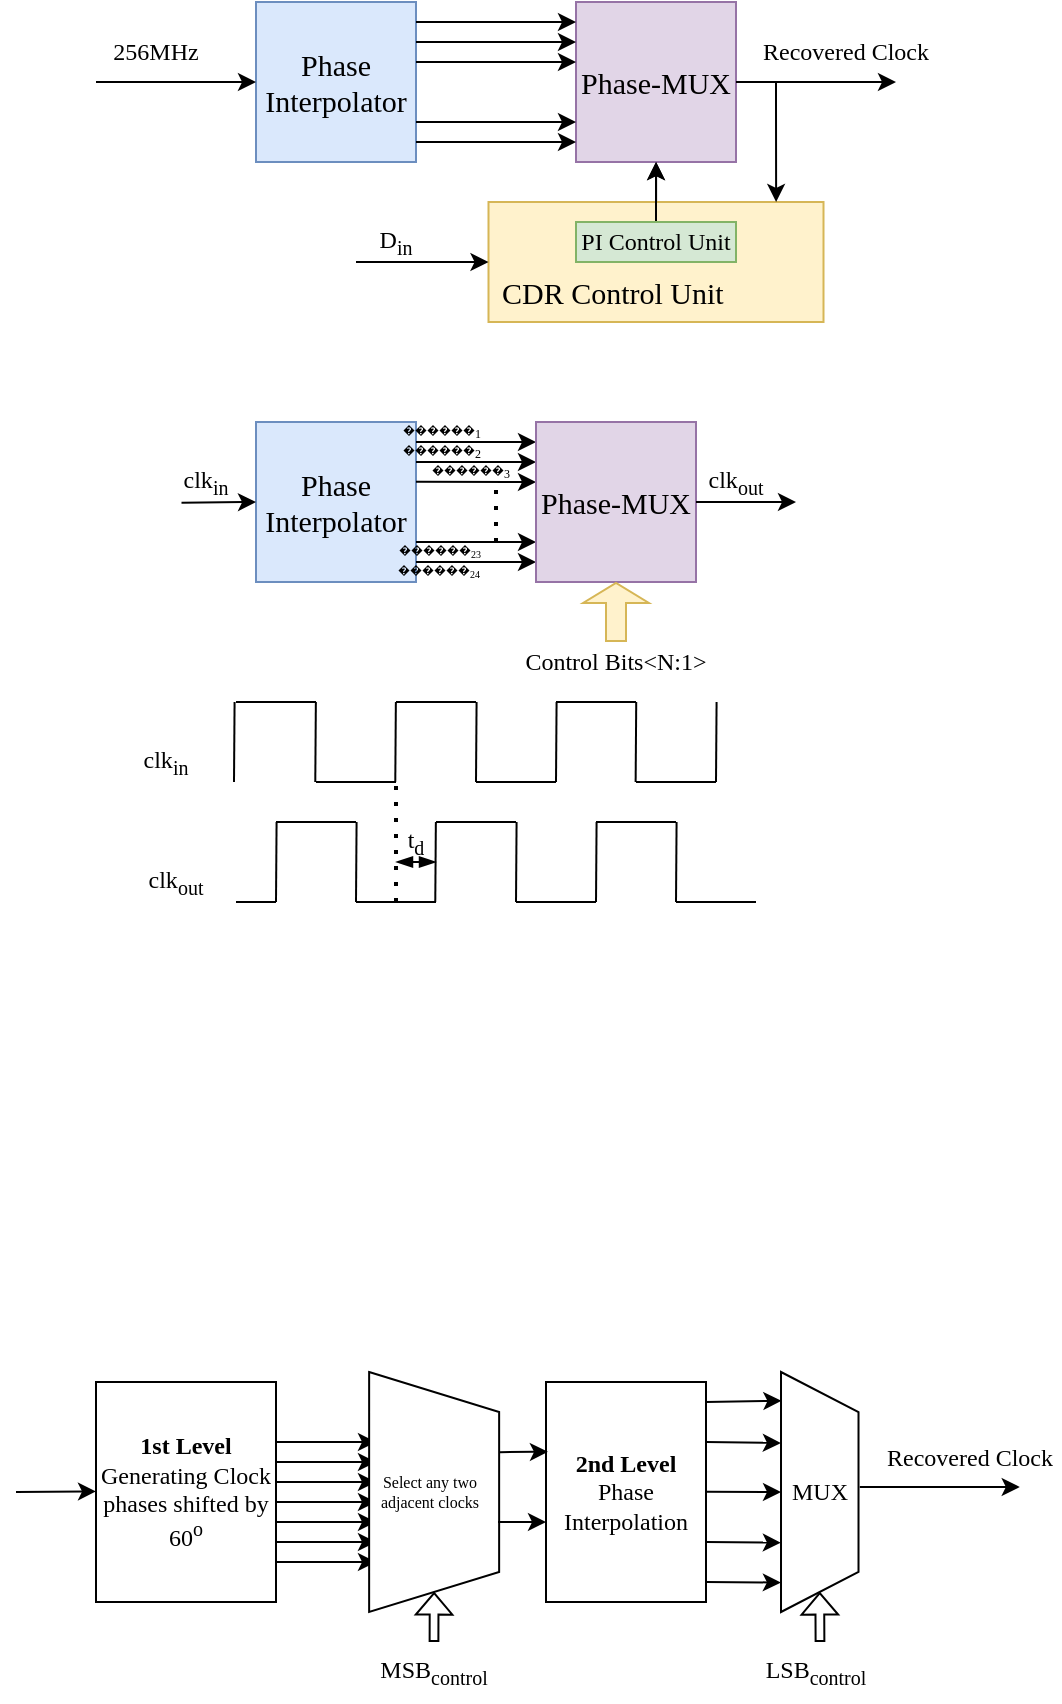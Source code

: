 <mxfile version="24.8.9">
  <diagram name="Page-1" id="OXbIw9xu9yALrL1MYpkd">
    <mxGraphModel dx="669" dy="369" grid="1" gridSize="10" guides="1" tooltips="1" connect="1" arrows="1" fold="1" page="1" pageScale="1" pageWidth="850" pageHeight="1100" math="0" shadow="0">
      <root>
        <mxCell id="0" />
        <mxCell id="1" parent="0" />
        <mxCell id="QYSgvQDud7Rm18ePPlws-1" value="&lt;font style=&quot;font-size: 15px;&quot;&gt;Phase Interpolator&lt;/font&gt;" style="whiteSpace=wrap;html=1;aspect=fixed;fontFamily=palatino;fillColor=#dae8fc;strokeColor=#6c8ebf;" parent="1" vertex="1">
          <mxGeometry x="280" y="120" width="80" height="80" as="geometry" />
        </mxCell>
        <mxCell id="QYSgvQDud7Rm18ePPlws-2" value="" style="endArrow=classic;html=1;rounded=0;entryX=0;entryY=0.5;entryDx=0;entryDy=0;" parent="1" target="QYSgvQDud7Rm18ePPlws-1" edge="1">
          <mxGeometry width="50" height="50" relative="1" as="geometry">
            <mxPoint x="200" y="160" as="sourcePoint" />
            <mxPoint x="240" y="135" as="targetPoint" />
          </mxGeometry>
        </mxCell>
        <mxCell id="QYSgvQDud7Rm18ePPlws-5" value="&lt;font face=&quot;palatino&quot;&gt;256MHz&lt;/font&gt;" style="text;strokeColor=none;align=center;fillColor=none;html=1;verticalAlign=middle;whiteSpace=wrap;rounded=0;" parent="1" vertex="1">
          <mxGeometry x="200" y="130" width="60" height="30" as="geometry" />
        </mxCell>
        <mxCell id="QYSgvQDud7Rm18ePPlws-6" value="Phase-MUX" style="whiteSpace=wrap;html=1;aspect=fixed;fontFamily=palatino;fontSize=15;fillColor=#e1d5e7;strokeColor=#9673a6;" parent="1" vertex="1">
          <mxGeometry x="440" y="120" width="80" height="80" as="geometry" />
        </mxCell>
        <mxCell id="QYSgvQDud7Rm18ePPlws-7" value="" style="endArrow=classic;html=1;rounded=0;entryX=0;entryY=0.5;entryDx=0;entryDy=0;" parent="1" edge="1">
          <mxGeometry width="50" height="50" relative="1" as="geometry">
            <mxPoint x="360" y="130" as="sourcePoint" />
            <mxPoint x="440" y="130" as="targetPoint" />
          </mxGeometry>
        </mxCell>
        <mxCell id="QYSgvQDud7Rm18ePPlws-8" value="" style="endArrow=classic;html=1;rounded=0;entryX=0;entryY=0.5;entryDx=0;entryDy=0;" parent="1" edge="1">
          <mxGeometry width="50" height="50" relative="1" as="geometry">
            <mxPoint x="360" y="140" as="sourcePoint" />
            <mxPoint x="440" y="140" as="targetPoint" />
          </mxGeometry>
        </mxCell>
        <mxCell id="QYSgvQDud7Rm18ePPlws-9" value="" style="endArrow=classic;html=1;rounded=0;entryX=0;entryY=0.5;entryDx=0;entryDy=0;" parent="1" edge="1">
          <mxGeometry width="50" height="50" relative="1" as="geometry">
            <mxPoint x="360" y="150" as="sourcePoint" />
            <mxPoint x="440" y="150" as="targetPoint" />
          </mxGeometry>
        </mxCell>
        <mxCell id="QYSgvQDud7Rm18ePPlws-10" value="" style="endArrow=classic;html=1;rounded=0;entryX=0;entryY=0.5;entryDx=0;entryDy=0;" parent="1" edge="1">
          <mxGeometry width="50" height="50" relative="1" as="geometry">
            <mxPoint x="360" y="180" as="sourcePoint" />
            <mxPoint x="440" y="180" as="targetPoint" />
          </mxGeometry>
        </mxCell>
        <mxCell id="QYSgvQDud7Rm18ePPlws-11" value="" style="endArrow=classic;html=1;rounded=0;entryX=0;entryY=0.5;entryDx=0;entryDy=0;" parent="1" edge="1">
          <mxGeometry width="50" height="50" relative="1" as="geometry">
            <mxPoint x="360" y="190" as="sourcePoint" />
            <mxPoint x="440" y="190" as="targetPoint" />
          </mxGeometry>
        </mxCell>
        <mxCell id="QYSgvQDud7Rm18ePPlws-17" value="" style="edgeStyle=orthogonalEdgeStyle;rounded=0;orthogonalLoop=1;jettySize=auto;html=1;" parent="1" source="QYSgvQDud7Rm18ePPlws-16" target="QYSgvQDud7Rm18ePPlws-6" edge="1">
          <mxGeometry relative="1" as="geometry" />
        </mxCell>
        <mxCell id="QYSgvQDud7Rm18ePPlws-16" value="CDR Control Unit" style="rounded=0;whiteSpace=wrap;html=1;fontFamily=palatino;fontSize=15;align=left;spacingTop=30;spacingLeft=5;fillColor=#fff2cc;strokeColor=#d6b656;" parent="1" vertex="1">
          <mxGeometry x="396.25" y="220" width="167.5" height="60" as="geometry" />
        </mxCell>
        <mxCell id="QYSgvQDud7Rm18ePPlws-19" value="" style="edgeStyle=orthogonalEdgeStyle;rounded=0;orthogonalLoop=1;jettySize=auto;html=1;" parent="1" source="QYSgvQDud7Rm18ePPlws-18" target="QYSgvQDud7Rm18ePPlws-6" edge="1">
          <mxGeometry relative="1" as="geometry" />
        </mxCell>
        <mxCell id="QYSgvQDud7Rm18ePPlws-18" value="PI Control Unit" style="rounded=0;whiteSpace=wrap;html=1;fontFamily=palatino;fillColor=#d5e8d4;strokeColor=#82b366;" parent="1" vertex="1">
          <mxGeometry x="440" y="230" width="80" height="20" as="geometry" />
        </mxCell>
        <mxCell id="QYSgvQDud7Rm18ePPlws-20" value="" style="endArrow=classic;html=1;rounded=0;" parent="1" edge="1">
          <mxGeometry width="50" height="50" relative="1" as="geometry">
            <mxPoint x="520" y="160" as="sourcePoint" />
            <mxPoint x="600" y="160" as="targetPoint" />
          </mxGeometry>
        </mxCell>
        <mxCell id="QYSgvQDud7Rm18ePPlws-21" value="" style="endArrow=classic;html=1;rounded=0;entryX=0.978;entryY=0;entryDx=0;entryDy=0;entryPerimeter=0;" parent="1" edge="1">
          <mxGeometry width="50" height="50" relative="1" as="geometry">
            <mxPoint x="540" y="160" as="sourcePoint" />
            <mxPoint x="540.065" y="220" as="targetPoint" />
            <Array as="points">
              <mxPoint x="540" y="170" />
            </Array>
          </mxGeometry>
        </mxCell>
        <mxCell id="QYSgvQDud7Rm18ePPlws-22" value="" style="endArrow=classic;html=1;rounded=0;entryX=0;entryY=0.5;entryDx=0;entryDy=0;" parent="1" target="QYSgvQDud7Rm18ePPlws-16" edge="1">
          <mxGeometry width="50" height="50" relative="1" as="geometry">
            <mxPoint x="330" y="250" as="sourcePoint" />
            <mxPoint x="380" y="215" as="targetPoint" />
          </mxGeometry>
        </mxCell>
        <mxCell id="QYSgvQDud7Rm18ePPlws-23" value="&lt;font face=&quot;palatino&quot;&gt;D&lt;sub&gt;in&lt;/sub&gt;&lt;/font&gt;" style="text;strokeColor=none;align=center;fillColor=none;html=1;verticalAlign=middle;whiteSpace=wrap;rounded=0;" parent="1" vertex="1">
          <mxGeometry x="320" y="225" width="60" height="30" as="geometry" />
        </mxCell>
        <mxCell id="QYSgvQDud7Rm18ePPlws-24" value="&lt;font face=&quot;palatino&quot;&gt;Recovered Clock&lt;/font&gt;" style="text;strokeColor=none;align=center;fillColor=none;html=1;verticalAlign=middle;whiteSpace=wrap;rounded=0;" parent="1" vertex="1">
          <mxGeometry x="530" y="130" width="90" height="30" as="geometry" />
        </mxCell>
        <mxCell id="QYSgvQDud7Rm18ePPlws-46" value="&lt;font style=&quot;font-size: 15px;&quot;&gt;Phase Interpolator&lt;/font&gt;" style="whiteSpace=wrap;html=1;aspect=fixed;fontFamily=palatino;fillColor=#dae8fc;strokeColor=#6c8ebf;" parent="1" vertex="1">
          <mxGeometry x="280" y="330" width="80" height="80" as="geometry" />
        </mxCell>
        <mxCell id="QYSgvQDud7Rm18ePPlws-47" value="" style="endArrow=classic;html=1;rounded=0;entryX=0;entryY=0.5;entryDx=0;entryDy=0;exitX=0.092;exitY=1.017;exitDx=0;exitDy=0;exitPerimeter=0;" parent="1" source="QYSgvQDud7Rm18ePPlws-48" target="QYSgvQDud7Rm18ePPlws-46" edge="1">
          <mxGeometry width="50" height="50" relative="1" as="geometry">
            <mxPoint x="220" y="370" as="sourcePoint" />
            <mxPoint x="240" y="345" as="targetPoint" />
          </mxGeometry>
        </mxCell>
        <mxCell id="QYSgvQDud7Rm18ePPlws-48" value="&lt;font face=&quot;palatino&quot;&gt;clk&lt;sub&gt;in&lt;/sub&gt;&lt;/font&gt;" style="text;strokeColor=none;align=center;fillColor=none;html=1;verticalAlign=middle;whiteSpace=wrap;rounded=0;" parent="1" vertex="1">
          <mxGeometry x="240" y="350" width="30" height="20" as="geometry" />
        </mxCell>
        <mxCell id="QYSgvQDud7Rm18ePPlws-49" value="" style="endArrow=classic;html=1;rounded=0;" parent="1" edge="1">
          <mxGeometry width="50" height="50" relative="1" as="geometry">
            <mxPoint x="360" y="340" as="sourcePoint" />
            <mxPoint x="420" y="340" as="targetPoint" />
          </mxGeometry>
        </mxCell>
        <mxCell id="QYSgvQDud7Rm18ePPlws-50" value="" style="endArrow=classic;html=1;rounded=0;" parent="1" edge="1">
          <mxGeometry width="50" height="50" relative="1" as="geometry">
            <mxPoint x="360" y="350" as="sourcePoint" />
            <mxPoint x="420" y="350" as="targetPoint" />
          </mxGeometry>
        </mxCell>
        <mxCell id="QYSgvQDud7Rm18ePPlws-51" value="" style="endArrow=classic;html=1;rounded=0;" parent="1" edge="1">
          <mxGeometry width="50" height="50" relative="1" as="geometry">
            <mxPoint x="360" y="359.84" as="sourcePoint" />
            <mxPoint x="420" y="360" as="targetPoint" />
          </mxGeometry>
        </mxCell>
        <mxCell id="QYSgvQDud7Rm18ePPlws-52" value="" style="endArrow=classic;html=1;rounded=0;" parent="1" edge="1">
          <mxGeometry width="50" height="50" relative="1" as="geometry">
            <mxPoint x="360" y="390" as="sourcePoint" />
            <mxPoint x="420" y="390" as="targetPoint" />
          </mxGeometry>
        </mxCell>
        <mxCell id="QYSgvQDud7Rm18ePPlws-53" value="" style="endArrow=classic;html=1;rounded=0;" parent="1" edge="1">
          <mxGeometry width="50" height="50" relative="1" as="geometry">
            <mxPoint x="360" y="400" as="sourcePoint" />
            <mxPoint x="420" y="400" as="targetPoint" />
          </mxGeometry>
        </mxCell>
        <mxCell id="QYSgvQDud7Rm18ePPlws-54" value="" style="endArrow=none;dashed=1;html=1;dashPattern=1 3;strokeWidth=2;rounded=0;" parent="1" edge="1">
          <mxGeometry width="50" height="50" relative="1" as="geometry">
            <mxPoint x="400" y="390" as="sourcePoint" />
            <mxPoint x="400" y="360" as="targetPoint" />
          </mxGeometry>
        </mxCell>
        <mxCell id="QYSgvQDud7Rm18ePPlws-55" value="&lt;p style=&quot;margin-top: 7.68pt; margin-bottom: 0pt; margin-left: 0in; text-align: left; direction: ltr; unicode-bidi: embed; word-break: normal; font-size: 6px;&quot;&gt;&lt;span style=&quot;font-size: 6px; font-family: &amp;quot;Palatino Linotype&amp;quot;;&quot;&gt;������&lt;sub style=&quot;font-size: 6px;&quot;&gt;1&lt;/sub&gt;&lt;/span&gt;&lt;/p&gt;" style="text;strokeColor=none;align=center;fillColor=none;html=1;verticalAlign=middle;whiteSpace=wrap;rounded=0;fontSize=6;" parent="1" vertex="1">
          <mxGeometry x="366.25" y="330" width="13.75" as="geometry" />
        </mxCell>
        <mxCell id="QYSgvQDud7Rm18ePPlws-56" value="&lt;p style=&quot;margin-top: 7.68pt; margin-bottom: 0pt; margin-left: 0in; text-align: left; direction: ltr; unicode-bidi: embed; word-break: normal; font-size: 6px;&quot;&gt;&lt;span style=&quot;font-family: &amp;quot;Palatino Linotype&amp;quot;; font-size: 6px;&quot;&gt;������&lt;sub style=&quot;font-size: 6px;&quot;&gt;2&lt;/sub&gt;&lt;/span&gt;&lt;/p&gt;" style="text;strokeColor=none;align=center;fillColor=none;html=1;verticalAlign=middle;whiteSpace=wrap;rounded=0;fontSize=6;" parent="1" vertex="1">
          <mxGeometry x="363.13" y="340" width="20" as="geometry" />
        </mxCell>
        <mxCell id="QYSgvQDud7Rm18ePPlws-57" value="&lt;p style=&quot;margin-top: 7.68pt; margin-bottom: 0pt; margin-left: 0in; text-align: left; direction: ltr; unicode-bidi: embed; word-break: normal; font-size: 6px;&quot;&gt;&lt;span style=&quot;font-size: 6px;&quot;&gt;������&lt;font style=&quot;font-size: 6px;&quot; face=&quot;Palatino Linotype&quot;&gt;&lt;sub style=&quot;font-size: 6px;&quot;&gt;3&lt;/sub&gt;&lt;/font&gt;&lt;/span&gt;&lt;/p&gt;" style="text;whiteSpace=wrap;html=1;fontSize=6;verticalAlign=middle;" parent="1" vertex="1">
          <mxGeometry x="366.25" y="350" width="0.63" as="geometry" />
        </mxCell>
        <mxCell id="QYSgvQDud7Rm18ePPlws-58" value="&lt;p style=&quot;margin-top: 7.68pt; margin-bottom: 0pt; margin-left: 0in; text-indent: 0in; text-align: left; direction: ltr; unicode-bidi: embed; word-break: normal; font-size: 6px;&quot;&gt;&lt;span style=&quot;font-family: &amp;quot;Palatino Linotype&amp;quot;;&quot;&gt;������&lt;sub&gt;24&lt;/sub&gt;&lt;/span&gt;&lt;/p&gt;" style="text;strokeColor=none;align=center;fillColor=none;html=1;verticalAlign=middle;whiteSpace=wrap;rounded=0;" parent="1" vertex="1">
          <mxGeometry x="363.13" y="400" width="16.87" as="geometry" />
        </mxCell>
        <mxCell id="QYSgvQDud7Rm18ePPlws-59" value="&lt;p style=&quot;margin-top: 7.68pt; margin-bottom: 0pt; margin-left: 0in; text-indent: 0in; text-align: left; direction: ltr; unicode-bidi: embed; word-break: normal; font-size: 6px;&quot;&gt;&lt;span style=&quot;font-family: &amp;quot;Palatino Linotype&amp;quot;;&quot;&gt;������&lt;sub&gt;23&lt;/sub&gt;&lt;/span&gt;&lt;/p&gt;" style="text;strokeColor=none;align=center;fillColor=none;html=1;verticalAlign=middle;whiteSpace=wrap;rounded=0;" parent="1" vertex="1">
          <mxGeometry x="368.75" y="390" width="5.63" as="geometry" />
        </mxCell>
        <mxCell id="QYSgvQDud7Rm18ePPlws-60" value="Phase-MUX" style="whiteSpace=wrap;html=1;aspect=fixed;fontFamily=palatino;fontSize=15;fillColor=#e1d5e7;strokeColor=#9673a6;" parent="1" vertex="1">
          <mxGeometry x="420" y="330" width="80" height="80" as="geometry" />
        </mxCell>
        <mxCell id="QYSgvQDud7Rm18ePPlws-61" value="" style="shape=flexArrow;endArrow=classic;html=1;rounded=0;entryX=0.5;entryY=1;entryDx=0;entryDy=0;endWidth=21.875;endSize=3.0;fillColor=#fff2cc;strokeColor=#d6b656;" parent="1" source="QYSgvQDud7Rm18ePPlws-62" target="QYSgvQDud7Rm18ePPlws-60" edge="1">
          <mxGeometry width="50" height="50" relative="1" as="geometry">
            <mxPoint x="480" y="440" as="sourcePoint" />
            <mxPoint x="520" y="420" as="targetPoint" />
          </mxGeometry>
        </mxCell>
        <mxCell id="QYSgvQDud7Rm18ePPlws-62" value="&lt;font face=&quot;palatino&quot;&gt;Control Bits&amp;lt;N:1&amp;gt;&lt;/font&gt;" style="text;strokeColor=none;align=center;fillColor=none;html=1;verticalAlign=middle;whiteSpace=wrap;rounded=0;" parent="1" vertex="1">
          <mxGeometry x="405" y="440" width="110" height="20" as="geometry" />
        </mxCell>
        <mxCell id="QYSgvQDud7Rm18ePPlws-63" value="" style="endArrow=classic;html=1;rounded=0;" parent="1" edge="1">
          <mxGeometry width="50" height="50" relative="1" as="geometry">
            <mxPoint x="500" y="370" as="sourcePoint" />
            <mxPoint x="550" y="370" as="targetPoint" />
          </mxGeometry>
        </mxCell>
        <mxCell id="QYSgvQDud7Rm18ePPlws-66" value="&lt;font face=&quot;palatino&quot;&gt;clk&lt;sub&gt;out&lt;/sub&gt;&lt;/font&gt;" style="text;strokeColor=none;align=center;fillColor=none;html=1;verticalAlign=middle;whiteSpace=wrap;rounded=0;" parent="1" vertex="1">
          <mxGeometry x="500" y="350" width="40" height="20" as="geometry" />
        </mxCell>
        <mxCell id="QYSgvQDud7Rm18ePPlws-72" value="" style="endArrow=none;html=1;rounded=0;" parent="1" edge="1">
          <mxGeometry width="50" height="50" relative="1" as="geometry">
            <mxPoint x="269" y="510" as="sourcePoint" />
            <mxPoint x="269.29" y="470" as="targetPoint" />
          </mxGeometry>
        </mxCell>
        <mxCell id="QYSgvQDud7Rm18ePPlws-73" value="" style="endArrow=none;html=1;rounded=0;" parent="1" edge="1">
          <mxGeometry width="50" height="50" relative="1" as="geometry">
            <mxPoint x="309.64" y="510" as="sourcePoint" />
            <mxPoint x="309.93" y="470" as="targetPoint" />
          </mxGeometry>
        </mxCell>
        <mxCell id="QYSgvQDud7Rm18ePPlws-74" value="" style="endArrow=none;html=1;rounded=0;" parent="1" edge="1">
          <mxGeometry width="50" height="50" relative="1" as="geometry">
            <mxPoint x="349.64" y="510" as="sourcePoint" />
            <mxPoint x="349.93" y="470" as="targetPoint" />
          </mxGeometry>
        </mxCell>
        <mxCell id="QYSgvQDud7Rm18ePPlws-75" value="" style="endArrow=none;html=1;rounded=0;" parent="1" edge="1">
          <mxGeometry width="50" height="50" relative="1" as="geometry">
            <mxPoint x="390" y="510" as="sourcePoint" />
            <mxPoint x="390.29" y="470" as="targetPoint" />
          </mxGeometry>
        </mxCell>
        <mxCell id="QYSgvQDud7Rm18ePPlws-76" value="" style="endArrow=none;html=1;rounded=0;" parent="1" edge="1">
          <mxGeometry width="50" height="50" relative="1" as="geometry">
            <mxPoint x="430" y="510" as="sourcePoint" />
            <mxPoint x="430.29" y="470" as="targetPoint" />
          </mxGeometry>
        </mxCell>
        <mxCell id="QYSgvQDud7Rm18ePPlws-77" value="" style="endArrow=none;html=1;rounded=0;" parent="1" edge="1">
          <mxGeometry width="50" height="50" relative="1" as="geometry">
            <mxPoint x="469.82" y="510" as="sourcePoint" />
            <mxPoint x="470.11" y="470" as="targetPoint" />
          </mxGeometry>
        </mxCell>
        <mxCell id="QYSgvQDud7Rm18ePPlws-78" value="" style="endArrow=none;html=1;rounded=0;" parent="1" edge="1">
          <mxGeometry width="50" height="50" relative="1" as="geometry">
            <mxPoint x="510" y="510" as="sourcePoint" />
            <mxPoint x="510.29" y="470" as="targetPoint" />
          </mxGeometry>
        </mxCell>
        <mxCell id="QYSgvQDud7Rm18ePPlws-79" value="" style="endArrow=none;html=1;rounded=0;" parent="1" edge="1">
          <mxGeometry width="50" height="50" relative="1" as="geometry">
            <mxPoint x="290" y="570" as="sourcePoint" />
            <mxPoint x="290.29" y="530" as="targetPoint" />
          </mxGeometry>
        </mxCell>
        <mxCell id="QYSgvQDud7Rm18ePPlws-80" value="" style="endArrow=none;html=1;rounded=0;" parent="1" edge="1">
          <mxGeometry width="50" height="50" relative="1" as="geometry">
            <mxPoint x="330" y="570" as="sourcePoint" />
            <mxPoint x="330.29" y="530" as="targetPoint" />
          </mxGeometry>
        </mxCell>
        <mxCell id="QYSgvQDud7Rm18ePPlws-81" value="" style="endArrow=none;html=1;rounded=0;" parent="1" edge="1">
          <mxGeometry width="50" height="50" relative="1" as="geometry">
            <mxPoint x="369.64" y="570" as="sourcePoint" />
            <mxPoint x="369.93" y="530" as="targetPoint" />
          </mxGeometry>
        </mxCell>
        <mxCell id="QYSgvQDud7Rm18ePPlws-82" value="" style="endArrow=none;html=1;rounded=0;" parent="1" edge="1">
          <mxGeometry width="50" height="50" relative="1" as="geometry">
            <mxPoint x="410" y="570" as="sourcePoint" />
            <mxPoint x="410.29" y="530" as="targetPoint" />
          </mxGeometry>
        </mxCell>
        <mxCell id="QYSgvQDud7Rm18ePPlws-83" value="" style="endArrow=none;html=1;rounded=0;" parent="1" edge="1">
          <mxGeometry width="50" height="50" relative="1" as="geometry">
            <mxPoint x="450" y="570" as="sourcePoint" />
            <mxPoint x="450.29" y="530" as="targetPoint" />
          </mxGeometry>
        </mxCell>
        <mxCell id="QYSgvQDud7Rm18ePPlws-84" value="" style="endArrow=none;html=1;rounded=0;" parent="1" edge="1">
          <mxGeometry width="50" height="50" relative="1" as="geometry">
            <mxPoint x="490" y="570" as="sourcePoint" />
            <mxPoint x="490.29" y="530" as="targetPoint" />
          </mxGeometry>
        </mxCell>
        <mxCell id="QYSgvQDud7Rm18ePPlws-85" value="" style="endArrow=none;html=1;rounded=0;" parent="1" edge="1">
          <mxGeometry width="50" height="50" relative="1" as="geometry">
            <mxPoint x="310" y="510" as="sourcePoint" />
            <mxPoint x="350" y="510" as="targetPoint" />
          </mxGeometry>
        </mxCell>
        <mxCell id="QYSgvQDud7Rm18ePPlws-86" value="" style="endArrow=none;html=1;rounded=0;" parent="1" edge="1">
          <mxGeometry width="50" height="50" relative="1" as="geometry">
            <mxPoint x="270" y="470" as="sourcePoint" />
            <mxPoint x="310" y="470" as="targetPoint" />
          </mxGeometry>
        </mxCell>
        <mxCell id="QYSgvQDud7Rm18ePPlws-87" value="" style="endArrow=none;html=1;rounded=0;" parent="1" edge="1">
          <mxGeometry width="50" height="50" relative="1" as="geometry">
            <mxPoint x="290" y="530" as="sourcePoint" />
            <mxPoint x="330" y="530" as="targetPoint" />
          </mxGeometry>
        </mxCell>
        <mxCell id="QYSgvQDud7Rm18ePPlws-88" value="" style="endArrow=none;html=1;rounded=0;" parent="1" edge="1">
          <mxGeometry width="50" height="50" relative="1" as="geometry">
            <mxPoint x="350" y="470" as="sourcePoint" />
            <mxPoint x="390" y="470" as="targetPoint" />
          </mxGeometry>
        </mxCell>
        <mxCell id="QYSgvQDud7Rm18ePPlws-89" value="" style="endArrow=none;html=1;rounded=0;" parent="1" edge="1">
          <mxGeometry width="50" height="50" relative="1" as="geometry">
            <mxPoint x="390" y="510" as="sourcePoint" />
            <mxPoint x="430" y="510" as="targetPoint" />
          </mxGeometry>
        </mxCell>
        <mxCell id="QYSgvQDud7Rm18ePPlws-90" value="" style="endArrow=none;html=1;rounded=0;" parent="1" edge="1">
          <mxGeometry width="50" height="50" relative="1" as="geometry">
            <mxPoint x="430" y="470" as="sourcePoint" />
            <mxPoint x="470" y="470" as="targetPoint" />
          </mxGeometry>
        </mxCell>
        <mxCell id="QYSgvQDud7Rm18ePPlws-91" value="" style="endArrow=none;html=1;rounded=0;" parent="1" edge="1">
          <mxGeometry width="50" height="50" relative="1" as="geometry">
            <mxPoint x="330" y="570" as="sourcePoint" />
            <mxPoint x="370" y="570" as="targetPoint" />
          </mxGeometry>
        </mxCell>
        <mxCell id="QYSgvQDud7Rm18ePPlws-92" value="" style="endArrow=none;html=1;rounded=0;" parent="1" edge="1">
          <mxGeometry width="50" height="50" relative="1" as="geometry">
            <mxPoint x="470" y="510" as="sourcePoint" />
            <mxPoint x="510" y="510" as="targetPoint" />
          </mxGeometry>
        </mxCell>
        <mxCell id="QYSgvQDud7Rm18ePPlws-93" value="" style="endArrow=none;html=1;rounded=0;" parent="1" edge="1">
          <mxGeometry width="50" height="50" relative="1" as="geometry">
            <mxPoint x="370" y="530" as="sourcePoint" />
            <mxPoint x="410" y="530" as="targetPoint" />
          </mxGeometry>
        </mxCell>
        <mxCell id="QYSgvQDud7Rm18ePPlws-94" value="" style="endArrow=none;html=1;rounded=0;" parent="1" edge="1">
          <mxGeometry width="50" height="50" relative="1" as="geometry">
            <mxPoint x="410" y="570" as="sourcePoint" />
            <mxPoint x="450" y="570" as="targetPoint" />
          </mxGeometry>
        </mxCell>
        <mxCell id="QYSgvQDud7Rm18ePPlws-95" value="" style="endArrow=none;html=1;rounded=0;" parent="1" edge="1">
          <mxGeometry width="50" height="50" relative="1" as="geometry">
            <mxPoint x="450" y="530" as="sourcePoint" />
            <mxPoint x="490" y="530" as="targetPoint" />
          </mxGeometry>
        </mxCell>
        <mxCell id="QYSgvQDud7Rm18ePPlws-96" value="" style="endArrow=none;html=1;rounded=0;" parent="1" edge="1">
          <mxGeometry width="50" height="50" relative="1" as="geometry">
            <mxPoint x="490" y="570" as="sourcePoint" />
            <mxPoint x="530" y="570" as="targetPoint" />
          </mxGeometry>
        </mxCell>
        <mxCell id="QYSgvQDud7Rm18ePPlws-97" value="" style="endArrow=none;dashed=1;html=1;dashPattern=1 3;strokeWidth=2;rounded=0;" parent="1" edge="1">
          <mxGeometry width="50" height="50" relative="1" as="geometry">
            <mxPoint x="350" y="570" as="sourcePoint" />
            <mxPoint x="350" y="510" as="targetPoint" />
          </mxGeometry>
        </mxCell>
        <mxCell id="QYSgvQDud7Rm18ePPlws-98" value="" style="endArrow=none;html=1;rounded=0;" parent="1" edge="1">
          <mxGeometry width="50" height="50" relative="1" as="geometry">
            <mxPoint x="270" y="570" as="sourcePoint" />
            <mxPoint x="290" y="570" as="targetPoint" />
          </mxGeometry>
        </mxCell>
        <mxCell id="QYSgvQDud7Rm18ePPlws-99" value="&lt;font face=&quot;palatino&quot;&gt;clk&lt;sub&gt;in&lt;/sub&gt;&lt;/font&gt;" style="text;strokeColor=none;align=center;fillColor=none;html=1;verticalAlign=middle;whiteSpace=wrap;rounded=0;" parent="1" vertex="1">
          <mxGeometry x="220" y="490" width="30" height="20" as="geometry" />
        </mxCell>
        <mxCell id="QYSgvQDud7Rm18ePPlws-100" value="&lt;font face=&quot;palatino&quot;&gt;clk&lt;sub&gt;out&lt;/sub&gt;&lt;/font&gt;" style="text;strokeColor=none;align=center;fillColor=none;html=1;verticalAlign=middle;whiteSpace=wrap;rounded=0;" parent="1" vertex="1">
          <mxGeometry x="220" y="550" width="40" height="20" as="geometry" />
        </mxCell>
        <mxCell id="QYSgvQDud7Rm18ePPlws-101" value="" style="endArrow=blockThin;startArrow=blockThin;html=1;rounded=0;strokeWidth=1;jumpSize=5;curved=1;startFill=1;endFill=1;" parent="1" edge="1">
          <mxGeometry width="50" height="50" relative="1" as="geometry">
            <mxPoint x="350" y="550" as="sourcePoint" />
            <mxPoint x="370" y="550" as="targetPoint" />
          </mxGeometry>
        </mxCell>
        <mxCell id="QYSgvQDud7Rm18ePPlws-103" value="t&lt;font&gt;&lt;sub&gt;d&lt;/sub&gt;&lt;/font&gt;" style="text;strokeColor=none;align=center;fillColor=none;html=1;verticalAlign=middle;whiteSpace=wrap;rounded=0;fontFamily=palatino;" parent="1" vertex="1">
          <mxGeometry x="350" y="530" width="20" height="20" as="geometry" />
        </mxCell>
        <mxCell id="QWjKBm3lf70nuH9CTsI9-19" value="&lt;div&gt;&lt;b&gt;1st Level&lt;/b&gt;&lt;/div&gt;Generating Clock phases shifted by 60&lt;span&gt;&lt;sup&gt;o&lt;/sup&gt;&lt;/span&gt;" style="rounded=0;whiteSpace=wrap;html=1;fontSize=12;fontFamily=palatino;" vertex="1" parent="1">
          <mxGeometry x="200" y="810" width="90" height="110" as="geometry" />
        </mxCell>
        <mxCell id="QWjKBm3lf70nuH9CTsI9-20" value="" style="endArrow=classic;html=1;rounded=0;entryX=0;entryY=0.5;entryDx=0;entryDy=0;fontFamily=palatino;" edge="1" parent="1">
          <mxGeometry width="50" height="50" relative="1" as="geometry">
            <mxPoint x="160" y="865" as="sourcePoint" />
            <mxPoint x="200" y="864.73" as="targetPoint" />
          </mxGeometry>
        </mxCell>
        <mxCell id="QWjKBm3lf70nuH9CTsI9-22" value="&lt;b&gt;2nd Level&lt;/b&gt;&lt;div&gt;Phase Interpolation&lt;/div&gt;" style="rounded=0;whiteSpace=wrap;html=1;fontFamily=palatino;" vertex="1" parent="1">
          <mxGeometry x="425" y="810" width="80" height="110" as="geometry" />
        </mxCell>
        <mxCell id="QWjKBm3lf70nuH9CTsI9-23" value="" style="endArrow=classic;html=1;rounded=0;fontFamily=palatino;" edge="1" parent="1">
          <mxGeometry width="50" height="50" relative="1" as="geometry">
            <mxPoint x="290" y="840" as="sourcePoint" />
            <mxPoint x="340" y="840" as="targetPoint" />
          </mxGeometry>
        </mxCell>
        <mxCell id="QWjKBm3lf70nuH9CTsI9-24" value="" style="endArrow=classic;html=1;rounded=0;fontFamily=palatino;" edge="1" parent="1">
          <mxGeometry width="50" height="50" relative="1" as="geometry">
            <mxPoint x="290" y="850" as="sourcePoint" />
            <mxPoint x="340" y="850" as="targetPoint" />
          </mxGeometry>
        </mxCell>
        <mxCell id="QWjKBm3lf70nuH9CTsI9-25" value="" style="endArrow=classic;html=1;rounded=0;fontFamily=palatino;" edge="1" parent="1">
          <mxGeometry width="50" height="50" relative="1" as="geometry">
            <mxPoint x="290" y="860" as="sourcePoint" />
            <mxPoint x="340" y="860" as="targetPoint" />
          </mxGeometry>
        </mxCell>
        <mxCell id="QWjKBm3lf70nuH9CTsI9-26" value="" style="endArrow=classic;html=1;rounded=0;fontFamily=palatino;" edge="1" parent="1">
          <mxGeometry width="50" height="50" relative="1" as="geometry">
            <mxPoint x="290" y="870" as="sourcePoint" />
            <mxPoint x="340" y="870" as="targetPoint" />
          </mxGeometry>
        </mxCell>
        <mxCell id="QWjKBm3lf70nuH9CTsI9-27" value="" style="endArrow=classic;html=1;rounded=0;fontFamily=palatino;" edge="1" parent="1">
          <mxGeometry width="50" height="50" relative="1" as="geometry">
            <mxPoint x="290" y="890" as="sourcePoint" />
            <mxPoint x="340" y="890" as="targetPoint" />
          </mxGeometry>
        </mxCell>
        <mxCell id="QWjKBm3lf70nuH9CTsI9-28" value="" style="endArrow=classic;html=1;rounded=0;fontFamily=palatino;" edge="1" parent="1">
          <mxGeometry width="50" height="50" relative="1" as="geometry">
            <mxPoint x="290" y="900" as="sourcePoint" />
            <mxPoint x="340" y="900" as="targetPoint" />
          </mxGeometry>
        </mxCell>
        <mxCell id="QWjKBm3lf70nuH9CTsI9-29" value="" style="endArrow=classic;html=1;rounded=0;fontFamily=palatino;" edge="1" parent="1">
          <mxGeometry width="50" height="50" relative="1" as="geometry">
            <mxPoint x="290" y="880" as="sourcePoint" />
            <mxPoint x="340" y="880" as="targetPoint" />
          </mxGeometry>
        </mxCell>
        <mxCell id="QWjKBm3lf70nuH9CTsI9-31" value="" style="shape=trapezoid;perimeter=trapezoidPerimeter;whiteSpace=wrap;html=1;fixedSize=1;rotation=90;fontFamily=palatino;" vertex="1" parent="1">
          <mxGeometry x="309.07" y="832.5" width="120" height="65" as="geometry" />
        </mxCell>
        <mxCell id="QWjKBm3lf70nuH9CTsI9-32" value="" style="endArrow=classic;html=1;rounded=0;entryX=0.012;entryY=0.317;entryDx=0;entryDy=0;entryPerimeter=0;exitX=0.334;exitY=-0.005;exitDx=0;exitDy=0;exitPerimeter=0;fontFamily=palatino;" edge="1" parent="1" source="QWjKBm3lf70nuH9CTsI9-31" target="QWjKBm3lf70nuH9CTsI9-22">
          <mxGeometry width="50" height="50" relative="1" as="geometry">
            <mxPoint x="410" y="845" as="sourcePoint" />
            <mxPoint x="380" y="850" as="targetPoint" />
          </mxGeometry>
        </mxCell>
        <mxCell id="QWjKBm3lf70nuH9CTsI9-34" value="" style="endArrow=classic;html=1;rounded=0;entryX=0.012;entryY=0.317;entryDx=0;entryDy=0;entryPerimeter=0;exitX=0.334;exitY=-0.005;exitDx=0;exitDy=0;exitPerimeter=0;fontFamily=palatino;" edge="1" parent="1">
          <mxGeometry width="50" height="50" relative="1" as="geometry">
            <mxPoint x="401" y="880" as="sourcePoint" />
            <mxPoint x="425" y="880" as="targetPoint" />
          </mxGeometry>
        </mxCell>
        <mxCell id="QWjKBm3lf70nuH9CTsI9-35" value="Select any two adjacent clocks" style="text;strokeColor=none;align=center;fillColor=none;html=1;verticalAlign=middle;whiteSpace=wrap;rounded=0;fontSize=8;fontFamily=palatino;" vertex="1" parent="1">
          <mxGeometry x="336.57" y="850" width="60" height="30" as="geometry" />
        </mxCell>
        <mxCell id="QWjKBm3lf70nuH9CTsI9-36" value="" style="shape=flexArrow;endArrow=classic;html=1;rounded=0;width=4.375;endSize=3.263;entryX=1;entryY=0.5;entryDx=0;entryDy=0;endWidth=12.905;fontFamily=palatino;" edge="1" parent="1" target="QWjKBm3lf70nuH9CTsI9-31">
          <mxGeometry width="50" height="50" relative="1" as="geometry">
            <mxPoint x="369" y="940" as="sourcePoint" />
            <mxPoint x="394.07" y="950" as="targetPoint" />
          </mxGeometry>
        </mxCell>
        <mxCell id="QWjKBm3lf70nuH9CTsI9-37" value="" style="endArrow=classic;html=1;rounded=0;exitX=0.334;exitY=-0.005;exitDx=0;exitDy=0;exitPerimeter=0;entryX=0.12;entryY=0.995;entryDx=0;entryDy=0;entryPerimeter=0;fontFamily=palatino;" edge="1" parent="1" target="QWjKBm3lf70nuH9CTsI9-42">
          <mxGeometry width="50" height="50" relative="1" as="geometry">
            <mxPoint x="505" y="820" as="sourcePoint" />
            <mxPoint x="540" y="820" as="targetPoint" />
          </mxGeometry>
        </mxCell>
        <mxCell id="QWjKBm3lf70nuH9CTsI9-38" value="" style="endArrow=classic;html=1;rounded=0;exitX=0.334;exitY=-0.005;exitDx=0;exitDy=0;exitPerimeter=0;entryX=0.296;entryY=1.002;entryDx=0;entryDy=0;entryPerimeter=0;fontFamily=palatino;" edge="1" parent="1" target="QWjKBm3lf70nuH9CTsI9-42">
          <mxGeometry width="50" height="50" relative="1" as="geometry">
            <mxPoint x="505" y="840" as="sourcePoint" />
            <mxPoint x="540" y="840" as="targetPoint" />
          </mxGeometry>
        </mxCell>
        <mxCell id="QWjKBm3lf70nuH9CTsI9-39" value="" style="endArrow=classic;html=1;rounded=0;exitX=0.334;exitY=-0.005;exitDx=0;exitDy=0;exitPerimeter=0;entryX=0.5;entryY=1;entryDx=0;entryDy=0;fontFamily=palatino;" edge="1" parent="1" target="QWjKBm3lf70nuH9CTsI9-42">
          <mxGeometry width="50" height="50" relative="1" as="geometry">
            <mxPoint x="505" y="864.82" as="sourcePoint" />
            <mxPoint x="540" y="864.82" as="targetPoint" />
          </mxGeometry>
        </mxCell>
        <mxCell id="QWjKBm3lf70nuH9CTsI9-40" value="" style="endArrow=classic;html=1;rounded=0;exitX=0.334;exitY=-0.005;exitDx=0;exitDy=0;exitPerimeter=0;entryX=0.711;entryY=1.002;entryDx=0;entryDy=0;entryPerimeter=0;fontFamily=palatino;" edge="1" parent="1" target="QWjKBm3lf70nuH9CTsI9-42">
          <mxGeometry width="50" height="50" relative="1" as="geometry">
            <mxPoint x="505" y="890" as="sourcePoint" />
            <mxPoint x="540" y="890" as="targetPoint" />
          </mxGeometry>
        </mxCell>
        <mxCell id="QWjKBm3lf70nuH9CTsI9-41" value="" style="endArrow=classic;html=1;rounded=0;exitX=0.334;exitY=-0.005;exitDx=0;exitDy=0;exitPerimeter=0;entryX=0.877;entryY=1.002;entryDx=0;entryDy=0;entryPerimeter=0;fontFamily=palatino;" edge="1" parent="1" target="QWjKBm3lf70nuH9CTsI9-42">
          <mxGeometry width="50" height="50" relative="1" as="geometry">
            <mxPoint x="505" y="910" as="sourcePoint" />
            <mxPoint x="540" y="910" as="targetPoint" />
          </mxGeometry>
        </mxCell>
        <mxCell id="QWjKBm3lf70nuH9CTsI9-42" value="" style="shape=trapezoid;perimeter=trapezoidPerimeter;whiteSpace=wrap;html=1;fixedSize=1;rotation=90;fontFamily=palatino;" vertex="1" parent="1">
          <mxGeometry x="501.88" y="845.63" width="120" height="38.75" as="geometry" />
        </mxCell>
        <mxCell id="QWjKBm3lf70nuH9CTsI9-43" value="" style="shape=flexArrow;endArrow=classic;html=1;rounded=0;width=4.375;endSize=3.263;entryX=1;entryY=0.5;entryDx=0;entryDy=0;endWidth=12.905;fontFamily=palatino;" edge="1" parent="1" target="QWjKBm3lf70nuH9CTsI9-42">
          <mxGeometry width="50" height="50" relative="1" as="geometry">
            <mxPoint x="562" y="940" as="sourcePoint" />
            <mxPoint x="563.75" y="920" as="targetPoint" />
          </mxGeometry>
        </mxCell>
        <mxCell id="QWjKBm3lf70nuH9CTsI9-44" value="MSB&lt;sub&gt;control&lt;/sub&gt;" style="text;strokeColor=none;align=center;fillColor=none;html=1;verticalAlign=middle;whiteSpace=wrap;rounded=0;fontFamily=palatino;" vertex="1" parent="1">
          <mxGeometry x="339.07" y="940" width="60" height="30" as="geometry" />
        </mxCell>
        <mxCell id="QWjKBm3lf70nuH9CTsI9-45" value="LSB&lt;sub&gt;control&lt;/sub&gt;" style="text;strokeColor=none;align=center;fillColor=none;html=1;verticalAlign=middle;whiteSpace=wrap;rounded=0;fontFamily=palatino;" vertex="1" parent="1">
          <mxGeometry x="530" y="940" width="60" height="30" as="geometry" />
        </mxCell>
        <mxCell id="QWjKBm3lf70nuH9CTsI9-46" value="MUX" style="text;strokeColor=none;align=center;fillColor=none;html=1;verticalAlign=middle;whiteSpace=wrap;rounded=0;fontFamily=palatino;" vertex="1" parent="1">
          <mxGeometry x="541.88" y="855" width="40" height="20" as="geometry" />
        </mxCell>
        <mxCell id="QWjKBm3lf70nuH9CTsI9-47" value="" style="endArrow=classic;html=1;rounded=0;" edge="1" parent="1">
          <mxGeometry width="50" height="50" relative="1" as="geometry">
            <mxPoint x="581.88" y="862.5" as="sourcePoint" />
            <mxPoint x="661.88" y="862.5" as="targetPoint" />
          </mxGeometry>
        </mxCell>
        <mxCell id="QWjKBm3lf70nuH9CTsI9-48" value="&lt;font face=&quot;palatino&quot;&gt;Recovered Clock&lt;/font&gt;" style="text;strokeColor=none;align=center;fillColor=none;html=1;verticalAlign=middle;whiteSpace=wrap;rounded=0;" vertex="1" parent="1">
          <mxGeometry x="591.88" y="832.5" width="90" height="30" as="geometry" />
        </mxCell>
      </root>
    </mxGraphModel>
  </diagram>
</mxfile>
